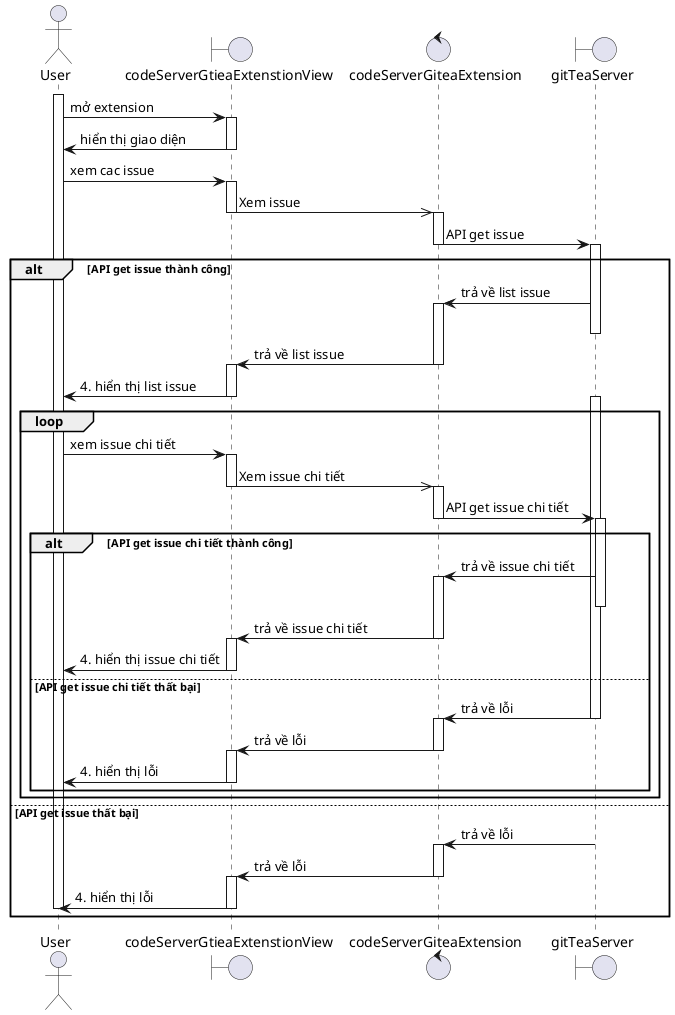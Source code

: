 @startuml

actor User
boundary codeServerGtieaExtenstionView
control codeServerGiteaExtension
boundary gitTeaServer
activate User

User -> codeServerGtieaExtenstionView : mở extension
activate codeServerGtieaExtenstionView
codeServerGtieaExtenstionView->User : hiển thị giao diện
deactivate codeServerGtieaExtenstionView

User -> codeServerGtieaExtenstionView : xem cac issue
activate codeServerGtieaExtenstionView
codeServerGtieaExtenstionView->> codeServerGiteaExtension : Xem issue
deactivate codeServerGtieaExtenstionView
activate codeServerGiteaExtension
codeServerGiteaExtension -> gitTeaServer : API get issue
deactivate codeServerGiteaExtension
activate gitTeaServer
alt API get issue thành công
gitTeaServer -> codeServerGiteaExtension : trả về list issue
activate codeServerGiteaExtension
deactivate gitTeaServer
codeServerGiteaExtension -> codeServerGtieaExtenstionView : trả về list issue
deactivate codeServerGiteaExtension
activate codeServerGtieaExtenstionView
' activate gitTeaServer'
codeServerGtieaExtenstionView->User : 4. hiển thị list issue
deactivate codeServerGiteaExtension
deactivate codeServerGtieaExtenstionView
activate gitTeaServer

loop
User -> codeServerGtieaExtenstionView : xem issue chi tiết
activate codeServerGtieaExtenstionView
codeServerGtieaExtenstionView->> codeServerGiteaExtension : Xem issue chi tiết
deactivate codeServerGtieaExtenstionView
activate codeServerGiteaExtension
codeServerGiteaExtension -> gitTeaServer : API get issue chi tiết
deactivate codeServerGiteaExtension
activate gitTeaServer
alt API get issue chi tiết thành công
gitTeaServer -> codeServerGiteaExtension : trả về issue chi tiết
activate codeServerGiteaExtension
deactivate gitTeaServer
codeServerGiteaExtension -> codeServerGtieaExtenstionView : trả về issue chi tiết
deactivate codeServerGiteaExtension
activate codeServerGtieaExtenstionView
codeServerGtieaExtenstionView->User : 4. hiển thị issue chi tiết
deactivate codeServerGtieaExtenstionView

else API get issue chi tiết thất bại
gitTeaServer -> codeServerGiteaExtension : trả về lỗi
deactivate gitTeaServer
activate codeServerGiteaExtension
codeServerGiteaExtension -> codeServerGtieaExtenstionView : trả về lỗi
deactivate codeServerGiteaExtension
activate codeServerGtieaExtenstionView
codeServerGtieaExtenstionView->User : 4. hiển thị lỗi
deactivate codeServerGtieaExtenstionView

end
end
else API get issue thất bại
gitTeaServer -> codeServerGiteaExtension : trả về lỗi
deactivate gitTeaServer
activate codeServerGiteaExtension
codeServerGiteaExtension -> codeServerGtieaExtenstionView : trả về lỗi
deactivate codeServerGiteaExtension
activate codeServerGtieaExtenstionView
codeServerGtieaExtenstionView->User : 4. hiển thị lỗi
deactivate codeServerGtieaExtenstionView
deactivate User
end



@enduml